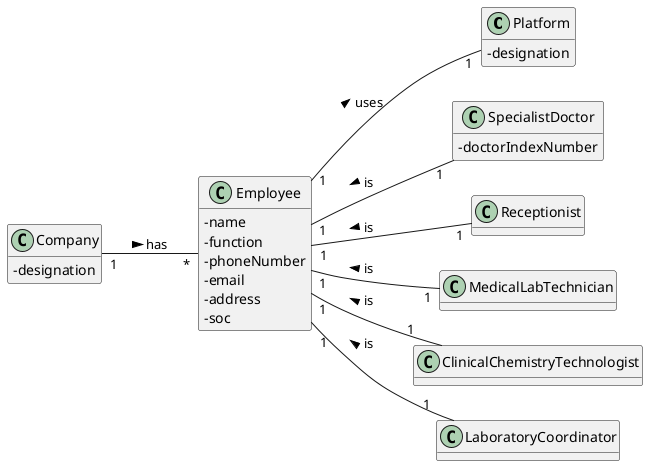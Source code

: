 @startuml
hide methods
left to right direction
skinparam classAttributeIconSize 0

class Platform{
-designation
}

class SpecialistDoctor{
    -doctorIndexNumber
}

class Receptionist{}

class MedicalLabTechnician{}

class ClinicalChemistryTechnologist{}

class LaboratoryCoordinator{}

class Company{
 -designation
}

class Employee {
  -name
  -function
  -phoneNumber
  -email
  -address
  -soc
}

Company "1" -- "*" Employee :  has >
Employee "1" -- "1" SpecialistDoctor : is <
Employee "1" -- "1" Receptionist : is <
Employee "1" -- "1" MedicalLabTechnician : is <
Employee "1" -- "1" ClinicalChemistryTechnologist : is <
Employee "1" -- "1" LaboratoryCoordinator : is <
Employee "1" -- "1" Platform : uses >




@enduml